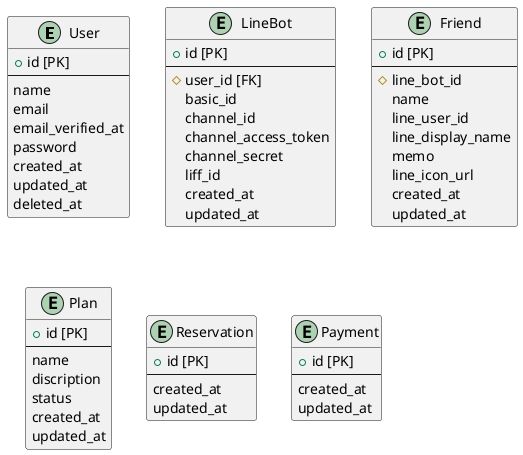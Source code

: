 @startuml

' ユーザー情報テーブル
entity User {
    + id [PK]
    ---
    name
    email
    email_verified_at
    password
    created_at
    updated_at
    deleted_at
}

' 公式LINEの情報テーブル
entity LineBot {
    + id [PK]
    ---
    # user_id [FK]
    basic_id
    channel_id
    channel_access_token
    channel_secret
    liff_id
    created_at
    updated_at
}

' LINE友だち情報のテーブル
entity Friend {
    + id [PK]
    ---
    # line_bot_id
    name
    line_user_id
    line_display_name
    memo
    line_icon_url
    created_at
    updated_at
}

' 予約プランテーブル
entity Plan {
    + id [PK]
    ---
    name
    discription
    status
    created_at
    updated_at
}

' 予約テーブル
entity Reservation {
    + id [PK]
    ---
    created_at
    updated_at
}

' 支払い情報のテーブル
entity Payment {
    + id [PK]
    ---
    created_at
    updated_at
}

@enduml